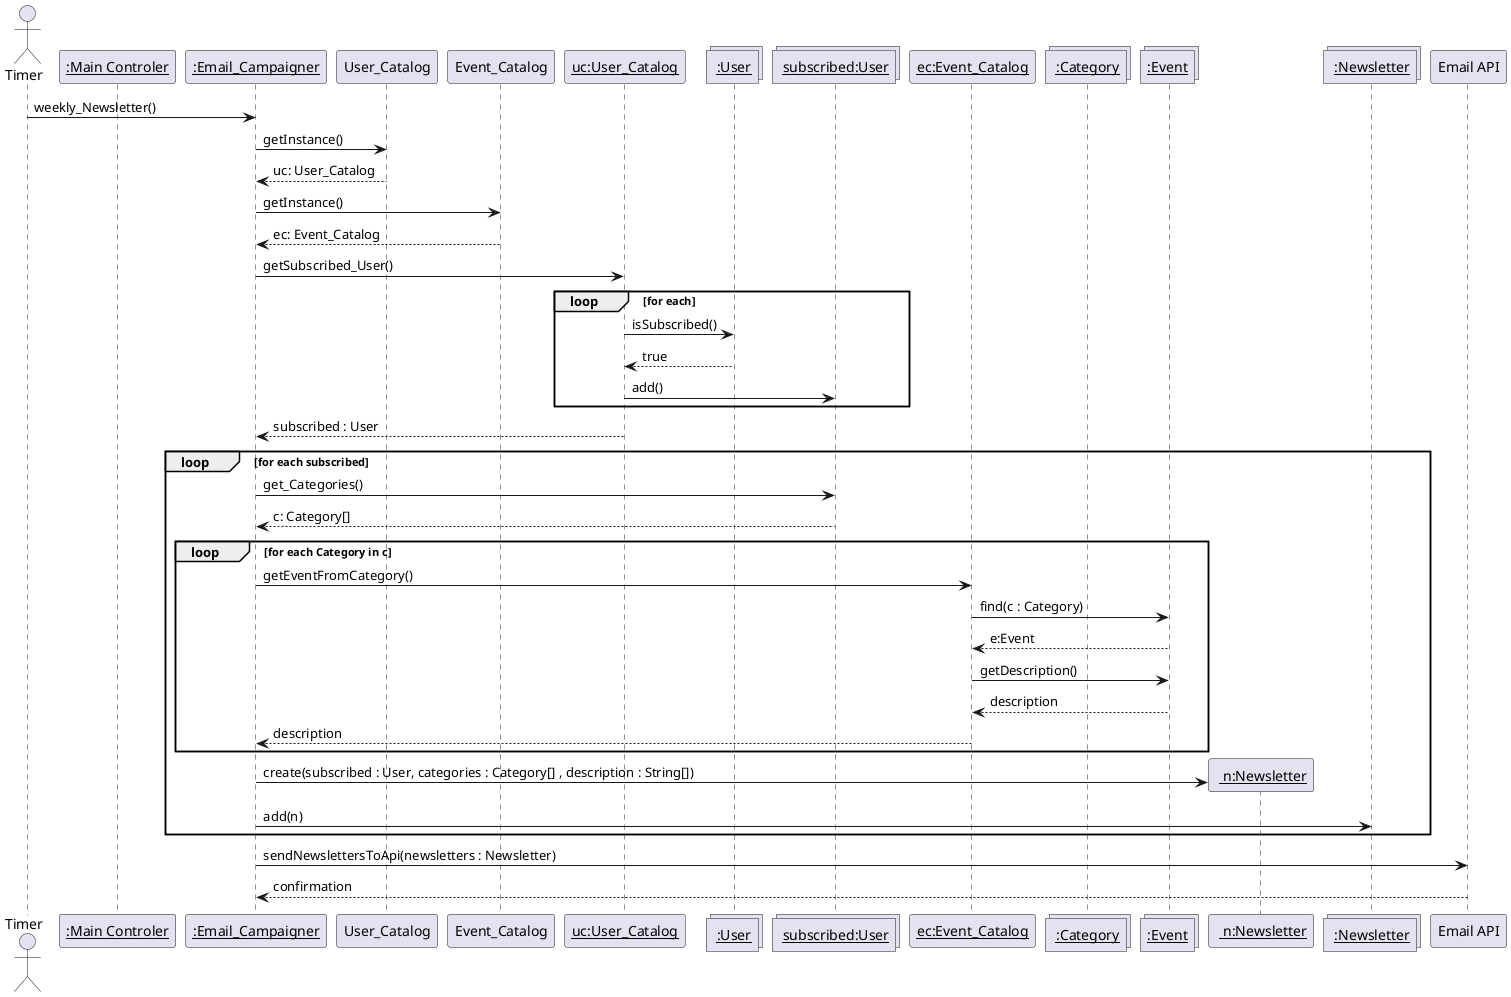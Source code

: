 
[Edit online] 	

@startuml

actor Timer
participant "__:Main Controler__" as mc
participant "__:Email_Campaigner__" as emailc
participant "User_Catalog" as uc_class
participant "Event_Catalog" as ec_class
participant "__uc:User_Catalog__" as uc
collections " __:User__" as user 
collections " __subscribed:User__" as subscribeduser 
participant "__ec:Event_Catalog__" as ec
collections " __:Category__" as categories 
collections "__:Event__"  as event
participant " __ n:Newsletter__" as newNewsletter
collections " __:Newsletter__" as newsletters
participant "Email API" as emailapi

Timer -> emailc: weekly_Newsletter()
emailc -> uc_class : getInstance()
uc_class --> emailc : uc: User_Catalog
emailc ->  ec_class : getInstance()
ec_class --> emailc : ec: Event_Catalog
emailc -> uc : getSubscribed_User()

loop for each
        uc -> user : isSubscribed() 
        uc <-- user : true 
        uc -> subscribeduser : add()
    
end
uc --> emailc : subscribed : User

loop for each subscribed
        emailc -> subscribeduser :  get_Categories()
        subscribeduser --> emailc : c: Category[]

        loop for each Category in c
            emailc -> ec : getEventFromCategory()
            ec -> event :  find(c : Category)
            event --> ec : e:Event 
            ec -> event : getDescription()
            event --> ec :  description
            ec --> emailc : description
        end

        emailc -> newNewsletter ** : create(subscribed : User, categories : Category[] , description : String[])
        emailc -> newsletters : add(n)
 end 
emailc -> emailapi : sendNewslettersToApi(newsletters : Newsletter)
emailapi --> emailc :  confirmation

@enduml


